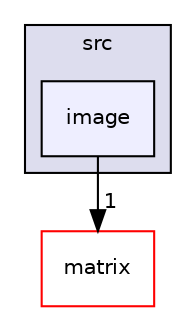 digraph "image" {
  compound=true
  node [ fontsize="10", fontname="Helvetica"];
  edge [ labelfontsize="10", labelfontname="Helvetica"];
  subgraph clusterdir_9af749c05424d1ed89f73213f1a1dd63 {
    graph [ bgcolor="#ddddee", pencolor="black", label="src" fontname="Helvetica", fontsize="10", URL="dir_9af749c05424d1ed89f73213f1a1dd63.html"]
  dir_cc814a10536ba68906467775b4783e0c [shape=box, label="image", style="filled", fillcolor="#eeeeff", pencolor="black", URL="dir_cc814a10536ba68906467775b4783e0c.html"];
  }
  dir_da090391cf0fbcf770011b51df795fc9 [shape=box label="matrix" fillcolor="white" style="filled" color="red" URL="dir_da090391cf0fbcf770011b51df795fc9.html"];
  dir_cc814a10536ba68906467775b4783e0c->dir_da090391cf0fbcf770011b51df795fc9 [headlabel="1", labeldistance=1.5 headhref="dir_000028_000032.html"];
}
